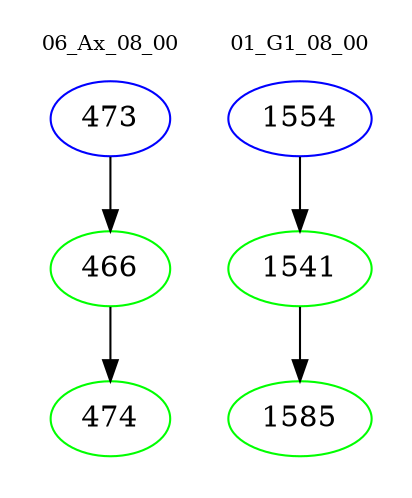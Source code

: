 digraph{
subgraph cluster_0 {
color = white
label = "06_Ax_08_00";
fontsize=10;
T0_473 [label="473", color="blue"]
T0_473 -> T0_466 [color="black"]
T0_466 [label="466", color="green"]
T0_466 -> T0_474 [color="black"]
T0_474 [label="474", color="green"]
}
subgraph cluster_1 {
color = white
label = "01_G1_08_00";
fontsize=10;
T1_1554 [label="1554", color="blue"]
T1_1554 -> T1_1541 [color="black"]
T1_1541 [label="1541", color="green"]
T1_1541 -> T1_1585 [color="black"]
T1_1585 [label="1585", color="green"]
}
}

